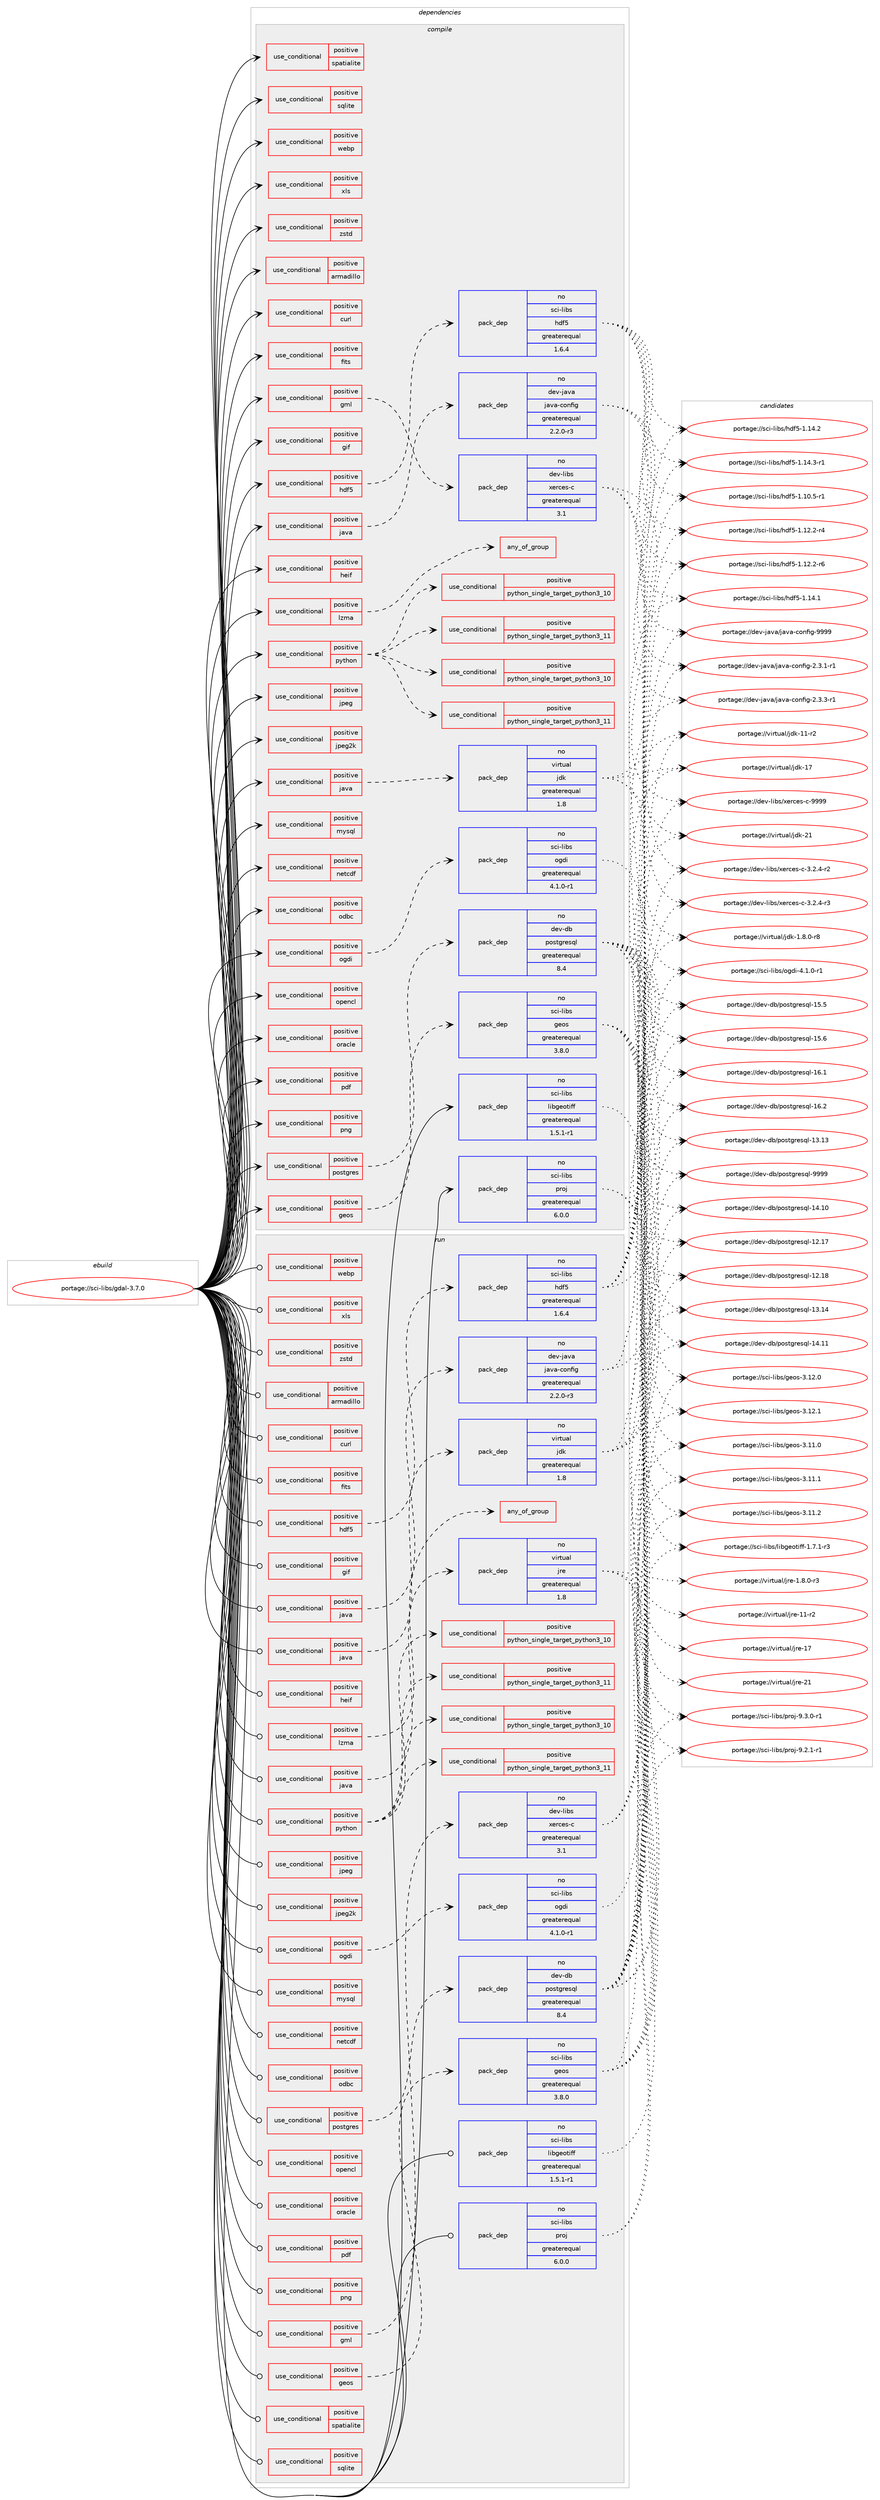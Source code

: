 digraph prolog {

# *************
# Graph options
# *************

newrank=true;
concentrate=true;
compound=true;
graph [rankdir=LR,fontname=Helvetica,fontsize=10,ranksep=1.5];#, ranksep=2.5, nodesep=0.2];
edge  [arrowhead=vee];
node  [fontname=Helvetica,fontsize=10];

# **********
# The ebuild
# **********

subgraph cluster_leftcol {
color=gray;
rank=same;
label=<<i>ebuild</i>>;
id [label="portage://sci-libs/gdal-3.7.0", color=red, width=4, href="../sci-libs/gdal-3.7.0.svg"];
}

# ****************
# The dependencies
# ****************

subgraph cluster_midcol {
color=gray;
label=<<i>dependencies</i>>;
subgraph cluster_compile {
fillcolor="#eeeeee";
style=filled;
label=<<i>compile</i>>;
subgraph cond7732 {
dependency10794 [label=<<TABLE BORDER="0" CELLBORDER="1" CELLSPACING="0" CELLPADDING="4"><TR><TD ROWSPAN="3" CELLPADDING="10">use_conditional</TD></TR><TR><TD>positive</TD></TR><TR><TD>armadillo</TD></TR></TABLE>>, shape=none, color=red];
# *** BEGIN UNKNOWN DEPENDENCY TYPE (TODO) ***
# dependency10794 -> package_dependency(portage://sci-libs/gdal-3.7.0,install,no,sci-libs,armadillo,none,[,,],any_same_slot,[use(enable(lapack),none)])
# *** END UNKNOWN DEPENDENCY TYPE (TODO) ***

}
id:e -> dependency10794:w [weight=20,style="solid",arrowhead="vee"];
subgraph cond7733 {
dependency10795 [label=<<TABLE BORDER="0" CELLBORDER="1" CELLSPACING="0" CELLPADDING="4"><TR><TD ROWSPAN="3" CELLPADDING="10">use_conditional</TD></TR><TR><TD>positive</TD></TR><TR><TD>curl</TD></TR></TABLE>>, shape=none, color=red];
# *** BEGIN UNKNOWN DEPENDENCY TYPE (TODO) ***
# dependency10795 -> package_dependency(portage://sci-libs/gdal-3.7.0,install,no,net-misc,curl,none,[,,],[],[])
# *** END UNKNOWN DEPENDENCY TYPE (TODO) ***

}
id:e -> dependency10795:w [weight=20,style="solid",arrowhead="vee"];
subgraph cond7734 {
dependency10796 [label=<<TABLE BORDER="0" CELLBORDER="1" CELLSPACING="0" CELLPADDING="4"><TR><TD ROWSPAN="3" CELLPADDING="10">use_conditional</TD></TR><TR><TD>positive</TD></TR><TR><TD>fits</TD></TR></TABLE>>, shape=none, color=red];
# *** BEGIN UNKNOWN DEPENDENCY TYPE (TODO) ***
# dependency10796 -> package_dependency(portage://sci-libs/gdal-3.7.0,install,no,sci-libs,cfitsio,none,[,,],any_same_slot,[])
# *** END UNKNOWN DEPENDENCY TYPE (TODO) ***

}
id:e -> dependency10796:w [weight=20,style="solid",arrowhead="vee"];
subgraph cond7735 {
dependency10797 [label=<<TABLE BORDER="0" CELLBORDER="1" CELLSPACING="0" CELLPADDING="4"><TR><TD ROWSPAN="3" CELLPADDING="10">use_conditional</TD></TR><TR><TD>positive</TD></TR><TR><TD>geos</TD></TR></TABLE>>, shape=none, color=red];
subgraph pack2967 {
dependency10798 [label=<<TABLE BORDER="0" CELLBORDER="1" CELLSPACING="0" CELLPADDING="4" WIDTH="220"><TR><TD ROWSPAN="6" CELLPADDING="30">pack_dep</TD></TR><TR><TD WIDTH="110">no</TD></TR><TR><TD>sci-libs</TD></TR><TR><TD>geos</TD></TR><TR><TD>greaterequal</TD></TR><TR><TD>3.8.0</TD></TR></TABLE>>, shape=none, color=blue];
}
dependency10797:e -> dependency10798:w [weight=20,style="dashed",arrowhead="vee"];
}
id:e -> dependency10797:w [weight=20,style="solid",arrowhead="vee"];
subgraph cond7736 {
dependency10799 [label=<<TABLE BORDER="0" CELLBORDER="1" CELLSPACING="0" CELLPADDING="4"><TR><TD ROWSPAN="3" CELLPADDING="10">use_conditional</TD></TR><TR><TD>positive</TD></TR><TR><TD>gif</TD></TR></TABLE>>, shape=none, color=red];
# *** BEGIN UNKNOWN DEPENDENCY TYPE (TODO) ***
# dependency10799 -> package_dependency(portage://sci-libs/gdal-3.7.0,install,no,media-libs,giflib,none,[,,],any_same_slot,[])
# *** END UNKNOWN DEPENDENCY TYPE (TODO) ***

}
id:e -> dependency10799:w [weight=20,style="solid",arrowhead="vee"];
subgraph cond7737 {
dependency10800 [label=<<TABLE BORDER="0" CELLBORDER="1" CELLSPACING="0" CELLPADDING="4"><TR><TD ROWSPAN="3" CELLPADDING="10">use_conditional</TD></TR><TR><TD>positive</TD></TR><TR><TD>gml</TD></TR></TABLE>>, shape=none, color=red];
subgraph pack2968 {
dependency10801 [label=<<TABLE BORDER="0" CELLBORDER="1" CELLSPACING="0" CELLPADDING="4" WIDTH="220"><TR><TD ROWSPAN="6" CELLPADDING="30">pack_dep</TD></TR><TR><TD WIDTH="110">no</TD></TR><TR><TD>dev-libs</TD></TR><TR><TD>xerces-c</TD></TR><TR><TD>greaterequal</TD></TR><TR><TD>3.1</TD></TR></TABLE>>, shape=none, color=blue];
}
dependency10800:e -> dependency10801:w [weight=20,style="dashed",arrowhead="vee"];
}
id:e -> dependency10800:w [weight=20,style="solid",arrowhead="vee"];
subgraph cond7738 {
dependency10802 [label=<<TABLE BORDER="0" CELLBORDER="1" CELLSPACING="0" CELLPADDING="4"><TR><TD ROWSPAN="3" CELLPADDING="10">use_conditional</TD></TR><TR><TD>positive</TD></TR><TR><TD>hdf5</TD></TR></TABLE>>, shape=none, color=red];
subgraph pack2969 {
dependency10803 [label=<<TABLE BORDER="0" CELLBORDER="1" CELLSPACING="0" CELLPADDING="4" WIDTH="220"><TR><TD ROWSPAN="6" CELLPADDING="30">pack_dep</TD></TR><TR><TD WIDTH="110">no</TD></TR><TR><TD>sci-libs</TD></TR><TR><TD>hdf5</TD></TR><TR><TD>greaterequal</TD></TR><TR><TD>1.6.4</TD></TR></TABLE>>, shape=none, color=blue];
}
dependency10802:e -> dependency10803:w [weight=20,style="dashed",arrowhead="vee"];
}
id:e -> dependency10802:w [weight=20,style="solid",arrowhead="vee"];
subgraph cond7739 {
dependency10804 [label=<<TABLE BORDER="0" CELLBORDER="1" CELLSPACING="0" CELLPADDING="4"><TR><TD ROWSPAN="3" CELLPADDING="10">use_conditional</TD></TR><TR><TD>positive</TD></TR><TR><TD>heif</TD></TR></TABLE>>, shape=none, color=red];
# *** BEGIN UNKNOWN DEPENDENCY TYPE (TODO) ***
# dependency10804 -> package_dependency(portage://sci-libs/gdal-3.7.0,install,no,media-libs,libheif,none,[,,],any_same_slot,[])
# *** END UNKNOWN DEPENDENCY TYPE (TODO) ***

}
id:e -> dependency10804:w [weight=20,style="solid",arrowhead="vee"];
subgraph cond7740 {
dependency10805 [label=<<TABLE BORDER="0" CELLBORDER="1" CELLSPACING="0" CELLPADDING="4"><TR><TD ROWSPAN="3" CELLPADDING="10">use_conditional</TD></TR><TR><TD>positive</TD></TR><TR><TD>java</TD></TR></TABLE>>, shape=none, color=red];
subgraph pack2970 {
dependency10806 [label=<<TABLE BORDER="0" CELLBORDER="1" CELLSPACING="0" CELLPADDING="4" WIDTH="220"><TR><TD ROWSPAN="6" CELLPADDING="30">pack_dep</TD></TR><TR><TD WIDTH="110">no</TD></TR><TR><TD>dev-java</TD></TR><TR><TD>java-config</TD></TR><TR><TD>greaterequal</TD></TR><TR><TD>2.2.0-r3</TD></TR></TABLE>>, shape=none, color=blue];
}
dependency10805:e -> dependency10806:w [weight=20,style="dashed",arrowhead="vee"];
}
id:e -> dependency10805:w [weight=20,style="solid",arrowhead="vee"];
subgraph cond7741 {
dependency10807 [label=<<TABLE BORDER="0" CELLBORDER="1" CELLSPACING="0" CELLPADDING="4"><TR><TD ROWSPAN="3" CELLPADDING="10">use_conditional</TD></TR><TR><TD>positive</TD></TR><TR><TD>java</TD></TR></TABLE>>, shape=none, color=red];
subgraph pack2971 {
dependency10808 [label=<<TABLE BORDER="0" CELLBORDER="1" CELLSPACING="0" CELLPADDING="4" WIDTH="220"><TR><TD ROWSPAN="6" CELLPADDING="30">pack_dep</TD></TR><TR><TD WIDTH="110">no</TD></TR><TR><TD>virtual</TD></TR><TR><TD>jdk</TD></TR><TR><TD>greaterequal</TD></TR><TR><TD>1.8</TD></TR></TABLE>>, shape=none, color=blue];
}
dependency10807:e -> dependency10808:w [weight=20,style="dashed",arrowhead="vee"];
}
id:e -> dependency10807:w [weight=20,style="solid",arrowhead="vee"];
subgraph cond7742 {
dependency10809 [label=<<TABLE BORDER="0" CELLBORDER="1" CELLSPACING="0" CELLPADDING="4"><TR><TD ROWSPAN="3" CELLPADDING="10">use_conditional</TD></TR><TR><TD>positive</TD></TR><TR><TD>jpeg</TD></TR></TABLE>>, shape=none, color=red];
# *** BEGIN UNKNOWN DEPENDENCY TYPE (TODO) ***
# dependency10809 -> package_dependency(portage://sci-libs/gdal-3.7.0,install,no,media-libs,libjpeg-turbo,none,[,,],any_same_slot,[])
# *** END UNKNOWN DEPENDENCY TYPE (TODO) ***

}
id:e -> dependency10809:w [weight=20,style="solid",arrowhead="vee"];
subgraph cond7743 {
dependency10810 [label=<<TABLE BORDER="0" CELLBORDER="1" CELLSPACING="0" CELLPADDING="4"><TR><TD ROWSPAN="3" CELLPADDING="10">use_conditional</TD></TR><TR><TD>positive</TD></TR><TR><TD>jpeg2k</TD></TR></TABLE>>, shape=none, color=red];
# *** BEGIN UNKNOWN DEPENDENCY TYPE (TODO) ***
# dependency10810 -> package_dependency(portage://sci-libs/gdal-3.7.0,install,no,media-libs,openjpeg,none,[,,],[slot(2),equal],[])
# *** END UNKNOWN DEPENDENCY TYPE (TODO) ***

}
id:e -> dependency10810:w [weight=20,style="solid",arrowhead="vee"];
subgraph cond7744 {
dependency10811 [label=<<TABLE BORDER="0" CELLBORDER="1" CELLSPACING="0" CELLPADDING="4"><TR><TD ROWSPAN="3" CELLPADDING="10">use_conditional</TD></TR><TR><TD>positive</TD></TR><TR><TD>lzma</TD></TR></TABLE>>, shape=none, color=red];
subgraph any96 {
dependency10812 [label=<<TABLE BORDER="0" CELLBORDER="1" CELLSPACING="0" CELLPADDING="4"><TR><TD CELLPADDING="10">any_of_group</TD></TR></TABLE>>, shape=none, color=red];# *** BEGIN UNKNOWN DEPENDENCY TYPE (TODO) ***
# dependency10812 -> package_dependency(portage://sci-libs/gdal-3.7.0,install,no,app-arch,xz-utils,none,[,,],[],[])
# *** END UNKNOWN DEPENDENCY TYPE (TODO) ***

# *** BEGIN UNKNOWN DEPENDENCY TYPE (TODO) ***
# dependency10812 -> package_dependency(portage://sci-libs/gdal-3.7.0,install,no,app-arch,lzma,none,[,,],[],[])
# *** END UNKNOWN DEPENDENCY TYPE (TODO) ***

}
dependency10811:e -> dependency10812:w [weight=20,style="dashed",arrowhead="vee"];
}
id:e -> dependency10811:w [weight=20,style="solid",arrowhead="vee"];
subgraph cond7745 {
dependency10813 [label=<<TABLE BORDER="0" CELLBORDER="1" CELLSPACING="0" CELLPADDING="4"><TR><TD ROWSPAN="3" CELLPADDING="10">use_conditional</TD></TR><TR><TD>positive</TD></TR><TR><TD>mysql</TD></TR></TABLE>>, shape=none, color=red];
# *** BEGIN UNKNOWN DEPENDENCY TYPE (TODO) ***
# dependency10813 -> package_dependency(portage://sci-libs/gdal-3.7.0,install,no,virtual,mysql,none,[,,],[],[])
# *** END UNKNOWN DEPENDENCY TYPE (TODO) ***

}
id:e -> dependency10813:w [weight=20,style="solid",arrowhead="vee"];
subgraph cond7746 {
dependency10814 [label=<<TABLE BORDER="0" CELLBORDER="1" CELLSPACING="0" CELLPADDING="4"><TR><TD ROWSPAN="3" CELLPADDING="10">use_conditional</TD></TR><TR><TD>positive</TD></TR><TR><TD>netcdf</TD></TR></TABLE>>, shape=none, color=red];
# *** BEGIN UNKNOWN DEPENDENCY TYPE (TODO) ***
# dependency10814 -> package_dependency(portage://sci-libs/gdal-3.7.0,install,no,sci-libs,netcdf,none,[,,],any_same_slot,[])
# *** END UNKNOWN DEPENDENCY TYPE (TODO) ***

}
id:e -> dependency10814:w [weight=20,style="solid",arrowhead="vee"];
subgraph cond7747 {
dependency10815 [label=<<TABLE BORDER="0" CELLBORDER="1" CELLSPACING="0" CELLPADDING="4"><TR><TD ROWSPAN="3" CELLPADDING="10">use_conditional</TD></TR><TR><TD>positive</TD></TR><TR><TD>odbc</TD></TR></TABLE>>, shape=none, color=red];
# *** BEGIN UNKNOWN DEPENDENCY TYPE (TODO) ***
# dependency10815 -> package_dependency(portage://sci-libs/gdal-3.7.0,install,no,dev-db,unixODBC,none,[,,],[],[])
# *** END UNKNOWN DEPENDENCY TYPE (TODO) ***

}
id:e -> dependency10815:w [weight=20,style="solid",arrowhead="vee"];
subgraph cond7748 {
dependency10816 [label=<<TABLE BORDER="0" CELLBORDER="1" CELLSPACING="0" CELLPADDING="4"><TR><TD ROWSPAN="3" CELLPADDING="10">use_conditional</TD></TR><TR><TD>positive</TD></TR><TR><TD>ogdi</TD></TR></TABLE>>, shape=none, color=red];
subgraph pack2972 {
dependency10817 [label=<<TABLE BORDER="0" CELLBORDER="1" CELLSPACING="0" CELLPADDING="4" WIDTH="220"><TR><TD ROWSPAN="6" CELLPADDING="30">pack_dep</TD></TR><TR><TD WIDTH="110">no</TD></TR><TR><TD>sci-libs</TD></TR><TR><TD>ogdi</TD></TR><TR><TD>greaterequal</TD></TR><TR><TD>4.1.0-r1</TD></TR></TABLE>>, shape=none, color=blue];
}
dependency10816:e -> dependency10817:w [weight=20,style="dashed",arrowhead="vee"];
}
id:e -> dependency10816:w [weight=20,style="solid",arrowhead="vee"];
subgraph cond7749 {
dependency10818 [label=<<TABLE BORDER="0" CELLBORDER="1" CELLSPACING="0" CELLPADDING="4"><TR><TD ROWSPAN="3" CELLPADDING="10">use_conditional</TD></TR><TR><TD>positive</TD></TR><TR><TD>opencl</TD></TR></TABLE>>, shape=none, color=red];
# *** BEGIN UNKNOWN DEPENDENCY TYPE (TODO) ***
# dependency10818 -> package_dependency(portage://sci-libs/gdal-3.7.0,install,no,virtual,opencl,none,[,,],[],[])
# *** END UNKNOWN DEPENDENCY TYPE (TODO) ***

}
id:e -> dependency10818:w [weight=20,style="solid",arrowhead="vee"];
subgraph cond7750 {
dependency10819 [label=<<TABLE BORDER="0" CELLBORDER="1" CELLSPACING="0" CELLPADDING="4"><TR><TD ROWSPAN="3" CELLPADDING="10">use_conditional</TD></TR><TR><TD>positive</TD></TR><TR><TD>oracle</TD></TR></TABLE>>, shape=none, color=red];
# *** BEGIN UNKNOWN DEPENDENCY TYPE (TODO) ***
# dependency10819 -> package_dependency(portage://sci-libs/gdal-3.7.0,install,no,dev-db,oracle-instantclient,none,[,,],any_same_slot,[])
# *** END UNKNOWN DEPENDENCY TYPE (TODO) ***

}
id:e -> dependency10819:w [weight=20,style="solid",arrowhead="vee"];
subgraph cond7751 {
dependency10820 [label=<<TABLE BORDER="0" CELLBORDER="1" CELLSPACING="0" CELLPADDING="4"><TR><TD ROWSPAN="3" CELLPADDING="10">use_conditional</TD></TR><TR><TD>positive</TD></TR><TR><TD>pdf</TD></TR></TABLE>>, shape=none, color=red];
# *** BEGIN UNKNOWN DEPENDENCY TYPE (TODO) ***
# dependency10820 -> package_dependency(portage://sci-libs/gdal-3.7.0,install,no,app-text,poppler,none,[,,],any_same_slot,[])
# *** END UNKNOWN DEPENDENCY TYPE (TODO) ***

}
id:e -> dependency10820:w [weight=20,style="solid",arrowhead="vee"];
subgraph cond7752 {
dependency10821 [label=<<TABLE BORDER="0" CELLBORDER="1" CELLSPACING="0" CELLPADDING="4"><TR><TD ROWSPAN="3" CELLPADDING="10">use_conditional</TD></TR><TR><TD>positive</TD></TR><TR><TD>png</TD></TR></TABLE>>, shape=none, color=red];
# *** BEGIN UNKNOWN DEPENDENCY TYPE (TODO) ***
# dependency10821 -> package_dependency(portage://sci-libs/gdal-3.7.0,install,no,media-libs,libpng,none,[,,],any_same_slot,[])
# *** END UNKNOWN DEPENDENCY TYPE (TODO) ***

}
id:e -> dependency10821:w [weight=20,style="solid",arrowhead="vee"];
subgraph cond7753 {
dependency10822 [label=<<TABLE BORDER="0" CELLBORDER="1" CELLSPACING="0" CELLPADDING="4"><TR><TD ROWSPAN="3" CELLPADDING="10">use_conditional</TD></TR><TR><TD>positive</TD></TR><TR><TD>postgres</TD></TR></TABLE>>, shape=none, color=red];
subgraph pack2973 {
dependency10823 [label=<<TABLE BORDER="0" CELLBORDER="1" CELLSPACING="0" CELLPADDING="4" WIDTH="220"><TR><TD ROWSPAN="6" CELLPADDING="30">pack_dep</TD></TR><TR><TD WIDTH="110">no</TD></TR><TR><TD>dev-db</TD></TR><TR><TD>postgresql</TD></TR><TR><TD>greaterequal</TD></TR><TR><TD>8.4</TD></TR></TABLE>>, shape=none, color=blue];
}
dependency10822:e -> dependency10823:w [weight=20,style="dashed",arrowhead="vee"];
}
id:e -> dependency10822:w [weight=20,style="solid",arrowhead="vee"];
subgraph cond7754 {
dependency10824 [label=<<TABLE BORDER="0" CELLBORDER="1" CELLSPACING="0" CELLPADDING="4"><TR><TD ROWSPAN="3" CELLPADDING="10">use_conditional</TD></TR><TR><TD>positive</TD></TR><TR><TD>python</TD></TR></TABLE>>, shape=none, color=red];
subgraph cond7755 {
dependency10825 [label=<<TABLE BORDER="0" CELLBORDER="1" CELLSPACING="0" CELLPADDING="4"><TR><TD ROWSPAN="3" CELLPADDING="10">use_conditional</TD></TR><TR><TD>positive</TD></TR><TR><TD>python_single_target_python3_10</TD></TR></TABLE>>, shape=none, color=red];
# *** BEGIN UNKNOWN DEPENDENCY TYPE (TODO) ***
# dependency10825 -> package_dependency(portage://sci-libs/gdal-3.7.0,install,no,dev-lang,python,none,[,,],[slot(3.10)],[])
# *** END UNKNOWN DEPENDENCY TYPE (TODO) ***

}
dependency10824:e -> dependency10825:w [weight=20,style="dashed",arrowhead="vee"];
subgraph cond7756 {
dependency10826 [label=<<TABLE BORDER="0" CELLBORDER="1" CELLSPACING="0" CELLPADDING="4"><TR><TD ROWSPAN="3" CELLPADDING="10">use_conditional</TD></TR><TR><TD>positive</TD></TR><TR><TD>python_single_target_python3_11</TD></TR></TABLE>>, shape=none, color=red];
# *** BEGIN UNKNOWN DEPENDENCY TYPE (TODO) ***
# dependency10826 -> package_dependency(portage://sci-libs/gdal-3.7.0,install,no,dev-lang,python,none,[,,],[slot(3.11)],[])
# *** END UNKNOWN DEPENDENCY TYPE (TODO) ***

}
dependency10824:e -> dependency10826:w [weight=20,style="dashed",arrowhead="vee"];
subgraph cond7757 {
dependency10827 [label=<<TABLE BORDER="0" CELLBORDER="1" CELLSPACING="0" CELLPADDING="4"><TR><TD ROWSPAN="3" CELLPADDING="10">use_conditional</TD></TR><TR><TD>positive</TD></TR><TR><TD>python_single_target_python3_10</TD></TR></TABLE>>, shape=none, color=red];
# *** BEGIN UNKNOWN DEPENDENCY TYPE (TODO) ***
# dependency10827 -> package_dependency(portage://sci-libs/gdal-3.7.0,install,no,dev-python,numpy,none,[,,],[],[use(enable(python_targets_python3_10),negative)])
# *** END UNKNOWN DEPENDENCY TYPE (TODO) ***

}
dependency10824:e -> dependency10827:w [weight=20,style="dashed",arrowhead="vee"];
subgraph cond7758 {
dependency10828 [label=<<TABLE BORDER="0" CELLBORDER="1" CELLSPACING="0" CELLPADDING="4"><TR><TD ROWSPAN="3" CELLPADDING="10">use_conditional</TD></TR><TR><TD>positive</TD></TR><TR><TD>python_single_target_python3_11</TD></TR></TABLE>>, shape=none, color=red];
# *** BEGIN UNKNOWN DEPENDENCY TYPE (TODO) ***
# dependency10828 -> package_dependency(portage://sci-libs/gdal-3.7.0,install,no,dev-python,numpy,none,[,,],[],[use(enable(python_targets_python3_11),negative)])
# *** END UNKNOWN DEPENDENCY TYPE (TODO) ***

}
dependency10824:e -> dependency10828:w [weight=20,style="dashed",arrowhead="vee"];
}
id:e -> dependency10824:w [weight=20,style="solid",arrowhead="vee"];
subgraph cond7759 {
dependency10829 [label=<<TABLE BORDER="0" CELLBORDER="1" CELLSPACING="0" CELLPADDING="4"><TR><TD ROWSPAN="3" CELLPADDING="10">use_conditional</TD></TR><TR><TD>positive</TD></TR><TR><TD>spatialite</TD></TR></TABLE>>, shape=none, color=red];
# *** BEGIN UNKNOWN DEPENDENCY TYPE (TODO) ***
# dependency10829 -> package_dependency(portage://sci-libs/gdal-3.7.0,install,no,dev-db,spatialite,none,[,,],[],[])
# *** END UNKNOWN DEPENDENCY TYPE (TODO) ***

}
id:e -> dependency10829:w [weight=20,style="solid",arrowhead="vee"];
subgraph cond7760 {
dependency10830 [label=<<TABLE BORDER="0" CELLBORDER="1" CELLSPACING="0" CELLPADDING="4"><TR><TD ROWSPAN="3" CELLPADDING="10">use_conditional</TD></TR><TR><TD>positive</TD></TR><TR><TD>sqlite</TD></TR></TABLE>>, shape=none, color=red];
# *** BEGIN UNKNOWN DEPENDENCY TYPE (TODO) ***
# dependency10830 -> package_dependency(portage://sci-libs/gdal-3.7.0,install,no,dev-db,sqlite,none,[,,],[slot(3)],[])
# *** END UNKNOWN DEPENDENCY TYPE (TODO) ***

}
id:e -> dependency10830:w [weight=20,style="solid",arrowhead="vee"];
subgraph cond7761 {
dependency10831 [label=<<TABLE BORDER="0" CELLBORDER="1" CELLSPACING="0" CELLPADDING="4"><TR><TD ROWSPAN="3" CELLPADDING="10">use_conditional</TD></TR><TR><TD>positive</TD></TR><TR><TD>webp</TD></TR></TABLE>>, shape=none, color=red];
# *** BEGIN UNKNOWN DEPENDENCY TYPE (TODO) ***
# dependency10831 -> package_dependency(portage://sci-libs/gdal-3.7.0,install,no,media-libs,libwebp,none,[,,],any_same_slot,[])
# *** END UNKNOWN DEPENDENCY TYPE (TODO) ***

}
id:e -> dependency10831:w [weight=20,style="solid",arrowhead="vee"];
subgraph cond7762 {
dependency10832 [label=<<TABLE BORDER="0" CELLBORDER="1" CELLSPACING="0" CELLPADDING="4"><TR><TD ROWSPAN="3" CELLPADDING="10">use_conditional</TD></TR><TR><TD>positive</TD></TR><TR><TD>xls</TD></TR></TABLE>>, shape=none, color=red];
# *** BEGIN UNKNOWN DEPENDENCY TYPE (TODO) ***
# dependency10832 -> package_dependency(portage://sci-libs/gdal-3.7.0,install,no,dev-libs,freexl,none,[,,],[],[])
# *** END UNKNOWN DEPENDENCY TYPE (TODO) ***

}
id:e -> dependency10832:w [weight=20,style="solid",arrowhead="vee"];
subgraph cond7763 {
dependency10833 [label=<<TABLE BORDER="0" CELLBORDER="1" CELLSPACING="0" CELLPADDING="4"><TR><TD ROWSPAN="3" CELLPADDING="10">use_conditional</TD></TR><TR><TD>positive</TD></TR><TR><TD>zstd</TD></TR></TABLE>>, shape=none, color=red];
# *** BEGIN UNKNOWN DEPENDENCY TYPE (TODO) ***
# dependency10833 -> package_dependency(portage://sci-libs/gdal-3.7.0,install,no,app-arch,zstd,none,[,,],any_same_slot,[])
# *** END UNKNOWN DEPENDENCY TYPE (TODO) ***

}
id:e -> dependency10833:w [weight=20,style="solid",arrowhead="vee"];
# *** BEGIN UNKNOWN DEPENDENCY TYPE (TODO) ***
# id -> package_dependency(portage://sci-libs/gdal-3.7.0,install,no,dev-libs,expat,none,[,,],[],[])
# *** END UNKNOWN DEPENDENCY TYPE (TODO) ***

# *** BEGIN UNKNOWN DEPENDENCY TYPE (TODO) ***
# id -> package_dependency(portage://sci-libs/gdal-3.7.0,install,no,dev-libs,json-c,none,[,,],any_same_slot,[])
# *** END UNKNOWN DEPENDENCY TYPE (TODO) ***

# *** BEGIN UNKNOWN DEPENDENCY TYPE (TODO) ***
# id -> package_dependency(portage://sci-libs/gdal-3.7.0,install,no,dev-libs,libpcre2,none,[,,],[],[])
# *** END UNKNOWN DEPENDENCY TYPE (TODO) ***

# *** BEGIN UNKNOWN DEPENDENCY TYPE (TODO) ***
# id -> package_dependency(portage://sci-libs/gdal-3.7.0,install,no,dev-libs,libxml2,none,[,,],[slot(2)],[])
# *** END UNKNOWN DEPENDENCY TYPE (TODO) ***

# *** BEGIN UNKNOWN DEPENDENCY TYPE (TODO) ***
# id -> package_dependency(portage://sci-libs/gdal-3.7.0,install,no,dev-libs,openssl,none,[,,],any_same_slot,[])
# *** END UNKNOWN DEPENDENCY TYPE (TODO) ***

# *** BEGIN UNKNOWN DEPENDENCY TYPE (TODO) ***
# id -> package_dependency(portage://sci-libs/gdal-3.7.0,install,no,media-libs,tiff,none,[,,],[],[])
# *** END UNKNOWN DEPENDENCY TYPE (TODO) ***

subgraph pack2974 {
dependency10834 [label=<<TABLE BORDER="0" CELLBORDER="1" CELLSPACING="0" CELLPADDING="4" WIDTH="220"><TR><TD ROWSPAN="6" CELLPADDING="30">pack_dep</TD></TR><TR><TD WIDTH="110">no</TD></TR><TR><TD>sci-libs</TD></TR><TR><TD>libgeotiff</TD></TR><TR><TD>greaterequal</TD></TR><TR><TD>1.5.1-r1</TD></TR></TABLE>>, shape=none, color=blue];
}
id:e -> dependency10834:w [weight=20,style="solid",arrowhead="vee"];
subgraph pack2975 {
dependency10835 [label=<<TABLE BORDER="0" CELLBORDER="1" CELLSPACING="0" CELLPADDING="4" WIDTH="220"><TR><TD ROWSPAN="6" CELLPADDING="30">pack_dep</TD></TR><TR><TD WIDTH="110">no</TD></TR><TR><TD>sci-libs</TD></TR><TR><TD>proj</TD></TR><TR><TD>greaterequal</TD></TR><TR><TD>6.0.0</TD></TR></TABLE>>, shape=none, color=blue];
}
id:e -> dependency10835:w [weight=20,style="solid",arrowhead="vee"];
# *** BEGIN UNKNOWN DEPENDENCY TYPE (TODO) ***
# id -> package_dependency(portage://sci-libs/gdal-3.7.0,install,no,sys-libs,zlib,none,[,,],[],[use(enable(minizip),positive)])
# *** END UNKNOWN DEPENDENCY TYPE (TODO) ***

}
subgraph cluster_compileandrun {
fillcolor="#eeeeee";
style=filled;
label=<<i>compile and run</i>>;
}
subgraph cluster_run {
fillcolor="#eeeeee";
style=filled;
label=<<i>run</i>>;
subgraph cond7764 {
dependency10836 [label=<<TABLE BORDER="0" CELLBORDER="1" CELLSPACING="0" CELLPADDING="4"><TR><TD ROWSPAN="3" CELLPADDING="10">use_conditional</TD></TR><TR><TD>positive</TD></TR><TR><TD>armadillo</TD></TR></TABLE>>, shape=none, color=red];
# *** BEGIN UNKNOWN DEPENDENCY TYPE (TODO) ***
# dependency10836 -> package_dependency(portage://sci-libs/gdal-3.7.0,run,no,sci-libs,armadillo,none,[,,],any_same_slot,[use(enable(lapack),none)])
# *** END UNKNOWN DEPENDENCY TYPE (TODO) ***

}
id:e -> dependency10836:w [weight=20,style="solid",arrowhead="odot"];
subgraph cond7765 {
dependency10837 [label=<<TABLE BORDER="0" CELLBORDER="1" CELLSPACING="0" CELLPADDING="4"><TR><TD ROWSPAN="3" CELLPADDING="10">use_conditional</TD></TR><TR><TD>positive</TD></TR><TR><TD>curl</TD></TR></TABLE>>, shape=none, color=red];
# *** BEGIN UNKNOWN DEPENDENCY TYPE (TODO) ***
# dependency10837 -> package_dependency(portage://sci-libs/gdal-3.7.0,run,no,net-misc,curl,none,[,,],[],[])
# *** END UNKNOWN DEPENDENCY TYPE (TODO) ***

}
id:e -> dependency10837:w [weight=20,style="solid",arrowhead="odot"];
subgraph cond7766 {
dependency10838 [label=<<TABLE BORDER="0" CELLBORDER="1" CELLSPACING="0" CELLPADDING="4"><TR><TD ROWSPAN="3" CELLPADDING="10">use_conditional</TD></TR><TR><TD>positive</TD></TR><TR><TD>fits</TD></TR></TABLE>>, shape=none, color=red];
# *** BEGIN UNKNOWN DEPENDENCY TYPE (TODO) ***
# dependency10838 -> package_dependency(portage://sci-libs/gdal-3.7.0,run,no,sci-libs,cfitsio,none,[,,],any_same_slot,[])
# *** END UNKNOWN DEPENDENCY TYPE (TODO) ***

}
id:e -> dependency10838:w [weight=20,style="solid",arrowhead="odot"];
subgraph cond7767 {
dependency10839 [label=<<TABLE BORDER="0" CELLBORDER="1" CELLSPACING="0" CELLPADDING="4"><TR><TD ROWSPAN="3" CELLPADDING="10">use_conditional</TD></TR><TR><TD>positive</TD></TR><TR><TD>geos</TD></TR></TABLE>>, shape=none, color=red];
subgraph pack2976 {
dependency10840 [label=<<TABLE BORDER="0" CELLBORDER="1" CELLSPACING="0" CELLPADDING="4" WIDTH="220"><TR><TD ROWSPAN="6" CELLPADDING="30">pack_dep</TD></TR><TR><TD WIDTH="110">no</TD></TR><TR><TD>sci-libs</TD></TR><TR><TD>geos</TD></TR><TR><TD>greaterequal</TD></TR><TR><TD>3.8.0</TD></TR></TABLE>>, shape=none, color=blue];
}
dependency10839:e -> dependency10840:w [weight=20,style="dashed",arrowhead="vee"];
}
id:e -> dependency10839:w [weight=20,style="solid",arrowhead="odot"];
subgraph cond7768 {
dependency10841 [label=<<TABLE BORDER="0" CELLBORDER="1" CELLSPACING="0" CELLPADDING="4"><TR><TD ROWSPAN="3" CELLPADDING="10">use_conditional</TD></TR><TR><TD>positive</TD></TR><TR><TD>gif</TD></TR></TABLE>>, shape=none, color=red];
# *** BEGIN UNKNOWN DEPENDENCY TYPE (TODO) ***
# dependency10841 -> package_dependency(portage://sci-libs/gdal-3.7.0,run,no,media-libs,giflib,none,[,,],any_same_slot,[])
# *** END UNKNOWN DEPENDENCY TYPE (TODO) ***

}
id:e -> dependency10841:w [weight=20,style="solid",arrowhead="odot"];
subgraph cond7769 {
dependency10842 [label=<<TABLE BORDER="0" CELLBORDER="1" CELLSPACING="0" CELLPADDING="4"><TR><TD ROWSPAN="3" CELLPADDING="10">use_conditional</TD></TR><TR><TD>positive</TD></TR><TR><TD>gml</TD></TR></TABLE>>, shape=none, color=red];
subgraph pack2977 {
dependency10843 [label=<<TABLE BORDER="0" CELLBORDER="1" CELLSPACING="0" CELLPADDING="4" WIDTH="220"><TR><TD ROWSPAN="6" CELLPADDING="30">pack_dep</TD></TR><TR><TD WIDTH="110">no</TD></TR><TR><TD>dev-libs</TD></TR><TR><TD>xerces-c</TD></TR><TR><TD>greaterequal</TD></TR><TR><TD>3.1</TD></TR></TABLE>>, shape=none, color=blue];
}
dependency10842:e -> dependency10843:w [weight=20,style="dashed",arrowhead="vee"];
}
id:e -> dependency10842:w [weight=20,style="solid",arrowhead="odot"];
subgraph cond7770 {
dependency10844 [label=<<TABLE BORDER="0" CELLBORDER="1" CELLSPACING="0" CELLPADDING="4"><TR><TD ROWSPAN="3" CELLPADDING="10">use_conditional</TD></TR><TR><TD>positive</TD></TR><TR><TD>hdf5</TD></TR></TABLE>>, shape=none, color=red];
subgraph pack2978 {
dependency10845 [label=<<TABLE BORDER="0" CELLBORDER="1" CELLSPACING="0" CELLPADDING="4" WIDTH="220"><TR><TD ROWSPAN="6" CELLPADDING="30">pack_dep</TD></TR><TR><TD WIDTH="110">no</TD></TR><TR><TD>sci-libs</TD></TR><TR><TD>hdf5</TD></TR><TR><TD>greaterequal</TD></TR><TR><TD>1.6.4</TD></TR></TABLE>>, shape=none, color=blue];
}
dependency10844:e -> dependency10845:w [weight=20,style="dashed",arrowhead="vee"];
}
id:e -> dependency10844:w [weight=20,style="solid",arrowhead="odot"];
subgraph cond7771 {
dependency10846 [label=<<TABLE BORDER="0" CELLBORDER="1" CELLSPACING="0" CELLPADDING="4"><TR><TD ROWSPAN="3" CELLPADDING="10">use_conditional</TD></TR><TR><TD>positive</TD></TR><TR><TD>heif</TD></TR></TABLE>>, shape=none, color=red];
# *** BEGIN UNKNOWN DEPENDENCY TYPE (TODO) ***
# dependency10846 -> package_dependency(portage://sci-libs/gdal-3.7.0,run,no,media-libs,libheif,none,[,,],any_same_slot,[])
# *** END UNKNOWN DEPENDENCY TYPE (TODO) ***

}
id:e -> dependency10846:w [weight=20,style="solid",arrowhead="odot"];
subgraph cond7772 {
dependency10847 [label=<<TABLE BORDER="0" CELLBORDER="1" CELLSPACING="0" CELLPADDING="4"><TR><TD ROWSPAN="3" CELLPADDING="10">use_conditional</TD></TR><TR><TD>positive</TD></TR><TR><TD>java</TD></TR></TABLE>>, shape=none, color=red];
subgraph pack2979 {
dependency10848 [label=<<TABLE BORDER="0" CELLBORDER="1" CELLSPACING="0" CELLPADDING="4" WIDTH="220"><TR><TD ROWSPAN="6" CELLPADDING="30">pack_dep</TD></TR><TR><TD WIDTH="110">no</TD></TR><TR><TD>dev-java</TD></TR><TR><TD>java-config</TD></TR><TR><TD>greaterequal</TD></TR><TR><TD>2.2.0-r3</TD></TR></TABLE>>, shape=none, color=blue];
}
dependency10847:e -> dependency10848:w [weight=20,style="dashed",arrowhead="vee"];
}
id:e -> dependency10847:w [weight=20,style="solid",arrowhead="odot"];
subgraph cond7773 {
dependency10849 [label=<<TABLE BORDER="0" CELLBORDER="1" CELLSPACING="0" CELLPADDING="4"><TR><TD ROWSPAN="3" CELLPADDING="10">use_conditional</TD></TR><TR><TD>positive</TD></TR><TR><TD>java</TD></TR></TABLE>>, shape=none, color=red];
subgraph pack2980 {
dependency10850 [label=<<TABLE BORDER="0" CELLBORDER="1" CELLSPACING="0" CELLPADDING="4" WIDTH="220"><TR><TD ROWSPAN="6" CELLPADDING="30">pack_dep</TD></TR><TR><TD WIDTH="110">no</TD></TR><TR><TD>virtual</TD></TR><TR><TD>jdk</TD></TR><TR><TD>greaterequal</TD></TR><TR><TD>1.8</TD></TR></TABLE>>, shape=none, color=blue];
}
dependency10849:e -> dependency10850:w [weight=20,style="dashed",arrowhead="vee"];
}
id:e -> dependency10849:w [weight=20,style="solid",arrowhead="odot"];
subgraph cond7774 {
dependency10851 [label=<<TABLE BORDER="0" CELLBORDER="1" CELLSPACING="0" CELLPADDING="4"><TR><TD ROWSPAN="3" CELLPADDING="10">use_conditional</TD></TR><TR><TD>positive</TD></TR><TR><TD>java</TD></TR></TABLE>>, shape=none, color=red];
subgraph pack2981 {
dependency10852 [label=<<TABLE BORDER="0" CELLBORDER="1" CELLSPACING="0" CELLPADDING="4" WIDTH="220"><TR><TD ROWSPAN="6" CELLPADDING="30">pack_dep</TD></TR><TR><TD WIDTH="110">no</TD></TR><TR><TD>virtual</TD></TR><TR><TD>jre</TD></TR><TR><TD>greaterequal</TD></TR><TR><TD>1.8</TD></TR></TABLE>>, shape=none, color=blue];
}
dependency10851:e -> dependency10852:w [weight=20,style="dashed",arrowhead="vee"];
}
id:e -> dependency10851:w [weight=20,style="solid",arrowhead="odot"];
subgraph cond7775 {
dependency10853 [label=<<TABLE BORDER="0" CELLBORDER="1" CELLSPACING="0" CELLPADDING="4"><TR><TD ROWSPAN="3" CELLPADDING="10">use_conditional</TD></TR><TR><TD>positive</TD></TR><TR><TD>jpeg</TD></TR></TABLE>>, shape=none, color=red];
# *** BEGIN UNKNOWN DEPENDENCY TYPE (TODO) ***
# dependency10853 -> package_dependency(portage://sci-libs/gdal-3.7.0,run,no,media-libs,libjpeg-turbo,none,[,,],any_same_slot,[])
# *** END UNKNOWN DEPENDENCY TYPE (TODO) ***

}
id:e -> dependency10853:w [weight=20,style="solid",arrowhead="odot"];
subgraph cond7776 {
dependency10854 [label=<<TABLE BORDER="0" CELLBORDER="1" CELLSPACING="0" CELLPADDING="4"><TR><TD ROWSPAN="3" CELLPADDING="10">use_conditional</TD></TR><TR><TD>positive</TD></TR><TR><TD>jpeg2k</TD></TR></TABLE>>, shape=none, color=red];
# *** BEGIN UNKNOWN DEPENDENCY TYPE (TODO) ***
# dependency10854 -> package_dependency(portage://sci-libs/gdal-3.7.0,run,no,media-libs,openjpeg,none,[,,],[slot(2),equal],[])
# *** END UNKNOWN DEPENDENCY TYPE (TODO) ***

}
id:e -> dependency10854:w [weight=20,style="solid",arrowhead="odot"];
subgraph cond7777 {
dependency10855 [label=<<TABLE BORDER="0" CELLBORDER="1" CELLSPACING="0" CELLPADDING="4"><TR><TD ROWSPAN="3" CELLPADDING="10">use_conditional</TD></TR><TR><TD>positive</TD></TR><TR><TD>lzma</TD></TR></TABLE>>, shape=none, color=red];
subgraph any97 {
dependency10856 [label=<<TABLE BORDER="0" CELLBORDER="1" CELLSPACING="0" CELLPADDING="4"><TR><TD CELLPADDING="10">any_of_group</TD></TR></TABLE>>, shape=none, color=red];# *** BEGIN UNKNOWN DEPENDENCY TYPE (TODO) ***
# dependency10856 -> package_dependency(portage://sci-libs/gdal-3.7.0,run,no,app-arch,xz-utils,none,[,,],[],[])
# *** END UNKNOWN DEPENDENCY TYPE (TODO) ***

# *** BEGIN UNKNOWN DEPENDENCY TYPE (TODO) ***
# dependency10856 -> package_dependency(portage://sci-libs/gdal-3.7.0,run,no,app-arch,lzma,none,[,,],[],[])
# *** END UNKNOWN DEPENDENCY TYPE (TODO) ***

}
dependency10855:e -> dependency10856:w [weight=20,style="dashed",arrowhead="vee"];
}
id:e -> dependency10855:w [weight=20,style="solid",arrowhead="odot"];
subgraph cond7778 {
dependency10857 [label=<<TABLE BORDER="0" CELLBORDER="1" CELLSPACING="0" CELLPADDING="4"><TR><TD ROWSPAN="3" CELLPADDING="10">use_conditional</TD></TR><TR><TD>positive</TD></TR><TR><TD>mysql</TD></TR></TABLE>>, shape=none, color=red];
# *** BEGIN UNKNOWN DEPENDENCY TYPE (TODO) ***
# dependency10857 -> package_dependency(portage://sci-libs/gdal-3.7.0,run,no,virtual,mysql,none,[,,],[],[])
# *** END UNKNOWN DEPENDENCY TYPE (TODO) ***

}
id:e -> dependency10857:w [weight=20,style="solid",arrowhead="odot"];
subgraph cond7779 {
dependency10858 [label=<<TABLE BORDER="0" CELLBORDER="1" CELLSPACING="0" CELLPADDING="4"><TR><TD ROWSPAN="3" CELLPADDING="10">use_conditional</TD></TR><TR><TD>positive</TD></TR><TR><TD>netcdf</TD></TR></TABLE>>, shape=none, color=red];
# *** BEGIN UNKNOWN DEPENDENCY TYPE (TODO) ***
# dependency10858 -> package_dependency(portage://sci-libs/gdal-3.7.0,run,no,sci-libs,netcdf,none,[,,],any_same_slot,[])
# *** END UNKNOWN DEPENDENCY TYPE (TODO) ***

}
id:e -> dependency10858:w [weight=20,style="solid",arrowhead="odot"];
subgraph cond7780 {
dependency10859 [label=<<TABLE BORDER="0" CELLBORDER="1" CELLSPACING="0" CELLPADDING="4"><TR><TD ROWSPAN="3" CELLPADDING="10">use_conditional</TD></TR><TR><TD>positive</TD></TR><TR><TD>odbc</TD></TR></TABLE>>, shape=none, color=red];
# *** BEGIN UNKNOWN DEPENDENCY TYPE (TODO) ***
# dependency10859 -> package_dependency(portage://sci-libs/gdal-3.7.0,run,no,dev-db,unixODBC,none,[,,],[],[])
# *** END UNKNOWN DEPENDENCY TYPE (TODO) ***

}
id:e -> dependency10859:w [weight=20,style="solid",arrowhead="odot"];
subgraph cond7781 {
dependency10860 [label=<<TABLE BORDER="0" CELLBORDER="1" CELLSPACING="0" CELLPADDING="4"><TR><TD ROWSPAN="3" CELLPADDING="10">use_conditional</TD></TR><TR><TD>positive</TD></TR><TR><TD>ogdi</TD></TR></TABLE>>, shape=none, color=red];
subgraph pack2982 {
dependency10861 [label=<<TABLE BORDER="0" CELLBORDER="1" CELLSPACING="0" CELLPADDING="4" WIDTH="220"><TR><TD ROWSPAN="6" CELLPADDING="30">pack_dep</TD></TR><TR><TD WIDTH="110">no</TD></TR><TR><TD>sci-libs</TD></TR><TR><TD>ogdi</TD></TR><TR><TD>greaterequal</TD></TR><TR><TD>4.1.0-r1</TD></TR></TABLE>>, shape=none, color=blue];
}
dependency10860:e -> dependency10861:w [weight=20,style="dashed",arrowhead="vee"];
}
id:e -> dependency10860:w [weight=20,style="solid",arrowhead="odot"];
subgraph cond7782 {
dependency10862 [label=<<TABLE BORDER="0" CELLBORDER="1" CELLSPACING="0" CELLPADDING="4"><TR><TD ROWSPAN="3" CELLPADDING="10">use_conditional</TD></TR><TR><TD>positive</TD></TR><TR><TD>opencl</TD></TR></TABLE>>, shape=none, color=red];
# *** BEGIN UNKNOWN DEPENDENCY TYPE (TODO) ***
# dependency10862 -> package_dependency(portage://sci-libs/gdal-3.7.0,run,no,virtual,opencl,none,[,,],[],[])
# *** END UNKNOWN DEPENDENCY TYPE (TODO) ***

}
id:e -> dependency10862:w [weight=20,style="solid",arrowhead="odot"];
subgraph cond7783 {
dependency10863 [label=<<TABLE BORDER="0" CELLBORDER="1" CELLSPACING="0" CELLPADDING="4"><TR><TD ROWSPAN="3" CELLPADDING="10">use_conditional</TD></TR><TR><TD>positive</TD></TR><TR><TD>oracle</TD></TR></TABLE>>, shape=none, color=red];
# *** BEGIN UNKNOWN DEPENDENCY TYPE (TODO) ***
# dependency10863 -> package_dependency(portage://sci-libs/gdal-3.7.0,run,no,dev-db,oracle-instantclient,none,[,,],any_same_slot,[])
# *** END UNKNOWN DEPENDENCY TYPE (TODO) ***

}
id:e -> dependency10863:w [weight=20,style="solid",arrowhead="odot"];
subgraph cond7784 {
dependency10864 [label=<<TABLE BORDER="0" CELLBORDER="1" CELLSPACING="0" CELLPADDING="4"><TR><TD ROWSPAN="3" CELLPADDING="10">use_conditional</TD></TR><TR><TD>positive</TD></TR><TR><TD>pdf</TD></TR></TABLE>>, shape=none, color=red];
# *** BEGIN UNKNOWN DEPENDENCY TYPE (TODO) ***
# dependency10864 -> package_dependency(portage://sci-libs/gdal-3.7.0,run,no,app-text,poppler,none,[,,],any_same_slot,[])
# *** END UNKNOWN DEPENDENCY TYPE (TODO) ***

}
id:e -> dependency10864:w [weight=20,style="solid",arrowhead="odot"];
subgraph cond7785 {
dependency10865 [label=<<TABLE BORDER="0" CELLBORDER="1" CELLSPACING="0" CELLPADDING="4"><TR><TD ROWSPAN="3" CELLPADDING="10">use_conditional</TD></TR><TR><TD>positive</TD></TR><TR><TD>png</TD></TR></TABLE>>, shape=none, color=red];
# *** BEGIN UNKNOWN DEPENDENCY TYPE (TODO) ***
# dependency10865 -> package_dependency(portage://sci-libs/gdal-3.7.0,run,no,media-libs,libpng,none,[,,],any_same_slot,[])
# *** END UNKNOWN DEPENDENCY TYPE (TODO) ***

}
id:e -> dependency10865:w [weight=20,style="solid",arrowhead="odot"];
subgraph cond7786 {
dependency10866 [label=<<TABLE BORDER="0" CELLBORDER="1" CELLSPACING="0" CELLPADDING="4"><TR><TD ROWSPAN="3" CELLPADDING="10">use_conditional</TD></TR><TR><TD>positive</TD></TR><TR><TD>postgres</TD></TR></TABLE>>, shape=none, color=red];
subgraph pack2983 {
dependency10867 [label=<<TABLE BORDER="0" CELLBORDER="1" CELLSPACING="0" CELLPADDING="4" WIDTH="220"><TR><TD ROWSPAN="6" CELLPADDING="30">pack_dep</TD></TR><TR><TD WIDTH="110">no</TD></TR><TR><TD>dev-db</TD></TR><TR><TD>postgresql</TD></TR><TR><TD>greaterequal</TD></TR><TR><TD>8.4</TD></TR></TABLE>>, shape=none, color=blue];
}
dependency10866:e -> dependency10867:w [weight=20,style="dashed",arrowhead="vee"];
}
id:e -> dependency10866:w [weight=20,style="solid",arrowhead="odot"];
subgraph cond7787 {
dependency10868 [label=<<TABLE BORDER="0" CELLBORDER="1" CELLSPACING="0" CELLPADDING="4"><TR><TD ROWSPAN="3" CELLPADDING="10">use_conditional</TD></TR><TR><TD>positive</TD></TR><TR><TD>python</TD></TR></TABLE>>, shape=none, color=red];
subgraph cond7788 {
dependency10869 [label=<<TABLE BORDER="0" CELLBORDER="1" CELLSPACING="0" CELLPADDING="4"><TR><TD ROWSPAN="3" CELLPADDING="10">use_conditional</TD></TR><TR><TD>positive</TD></TR><TR><TD>python_single_target_python3_10</TD></TR></TABLE>>, shape=none, color=red];
# *** BEGIN UNKNOWN DEPENDENCY TYPE (TODO) ***
# dependency10869 -> package_dependency(portage://sci-libs/gdal-3.7.0,run,no,dev-lang,python,none,[,,],[slot(3.10)],[])
# *** END UNKNOWN DEPENDENCY TYPE (TODO) ***

}
dependency10868:e -> dependency10869:w [weight=20,style="dashed",arrowhead="vee"];
subgraph cond7789 {
dependency10870 [label=<<TABLE BORDER="0" CELLBORDER="1" CELLSPACING="0" CELLPADDING="4"><TR><TD ROWSPAN="3" CELLPADDING="10">use_conditional</TD></TR><TR><TD>positive</TD></TR><TR><TD>python_single_target_python3_11</TD></TR></TABLE>>, shape=none, color=red];
# *** BEGIN UNKNOWN DEPENDENCY TYPE (TODO) ***
# dependency10870 -> package_dependency(portage://sci-libs/gdal-3.7.0,run,no,dev-lang,python,none,[,,],[slot(3.11)],[])
# *** END UNKNOWN DEPENDENCY TYPE (TODO) ***

}
dependency10868:e -> dependency10870:w [weight=20,style="dashed",arrowhead="vee"];
subgraph cond7790 {
dependency10871 [label=<<TABLE BORDER="0" CELLBORDER="1" CELLSPACING="0" CELLPADDING="4"><TR><TD ROWSPAN="3" CELLPADDING="10">use_conditional</TD></TR><TR><TD>positive</TD></TR><TR><TD>python_single_target_python3_10</TD></TR></TABLE>>, shape=none, color=red];
# *** BEGIN UNKNOWN DEPENDENCY TYPE (TODO) ***
# dependency10871 -> package_dependency(portage://sci-libs/gdal-3.7.0,run,no,dev-python,numpy,none,[,,],[],[use(enable(python_targets_python3_10),negative)])
# *** END UNKNOWN DEPENDENCY TYPE (TODO) ***

}
dependency10868:e -> dependency10871:w [weight=20,style="dashed",arrowhead="vee"];
subgraph cond7791 {
dependency10872 [label=<<TABLE BORDER="0" CELLBORDER="1" CELLSPACING="0" CELLPADDING="4"><TR><TD ROWSPAN="3" CELLPADDING="10">use_conditional</TD></TR><TR><TD>positive</TD></TR><TR><TD>python_single_target_python3_11</TD></TR></TABLE>>, shape=none, color=red];
# *** BEGIN UNKNOWN DEPENDENCY TYPE (TODO) ***
# dependency10872 -> package_dependency(portage://sci-libs/gdal-3.7.0,run,no,dev-python,numpy,none,[,,],[],[use(enable(python_targets_python3_11),negative)])
# *** END UNKNOWN DEPENDENCY TYPE (TODO) ***

}
dependency10868:e -> dependency10872:w [weight=20,style="dashed",arrowhead="vee"];
}
id:e -> dependency10868:w [weight=20,style="solid",arrowhead="odot"];
subgraph cond7792 {
dependency10873 [label=<<TABLE BORDER="0" CELLBORDER="1" CELLSPACING="0" CELLPADDING="4"><TR><TD ROWSPAN="3" CELLPADDING="10">use_conditional</TD></TR><TR><TD>positive</TD></TR><TR><TD>spatialite</TD></TR></TABLE>>, shape=none, color=red];
# *** BEGIN UNKNOWN DEPENDENCY TYPE (TODO) ***
# dependency10873 -> package_dependency(portage://sci-libs/gdal-3.7.0,run,no,dev-db,spatialite,none,[,,],[],[])
# *** END UNKNOWN DEPENDENCY TYPE (TODO) ***

}
id:e -> dependency10873:w [weight=20,style="solid",arrowhead="odot"];
subgraph cond7793 {
dependency10874 [label=<<TABLE BORDER="0" CELLBORDER="1" CELLSPACING="0" CELLPADDING="4"><TR><TD ROWSPAN="3" CELLPADDING="10">use_conditional</TD></TR><TR><TD>positive</TD></TR><TR><TD>sqlite</TD></TR></TABLE>>, shape=none, color=red];
# *** BEGIN UNKNOWN DEPENDENCY TYPE (TODO) ***
# dependency10874 -> package_dependency(portage://sci-libs/gdal-3.7.0,run,no,dev-db,sqlite,none,[,,],[slot(3)],[])
# *** END UNKNOWN DEPENDENCY TYPE (TODO) ***

}
id:e -> dependency10874:w [weight=20,style="solid",arrowhead="odot"];
subgraph cond7794 {
dependency10875 [label=<<TABLE BORDER="0" CELLBORDER="1" CELLSPACING="0" CELLPADDING="4"><TR><TD ROWSPAN="3" CELLPADDING="10">use_conditional</TD></TR><TR><TD>positive</TD></TR><TR><TD>webp</TD></TR></TABLE>>, shape=none, color=red];
# *** BEGIN UNKNOWN DEPENDENCY TYPE (TODO) ***
# dependency10875 -> package_dependency(portage://sci-libs/gdal-3.7.0,run,no,media-libs,libwebp,none,[,,],any_same_slot,[])
# *** END UNKNOWN DEPENDENCY TYPE (TODO) ***

}
id:e -> dependency10875:w [weight=20,style="solid",arrowhead="odot"];
subgraph cond7795 {
dependency10876 [label=<<TABLE BORDER="0" CELLBORDER="1" CELLSPACING="0" CELLPADDING="4"><TR><TD ROWSPAN="3" CELLPADDING="10">use_conditional</TD></TR><TR><TD>positive</TD></TR><TR><TD>xls</TD></TR></TABLE>>, shape=none, color=red];
# *** BEGIN UNKNOWN DEPENDENCY TYPE (TODO) ***
# dependency10876 -> package_dependency(portage://sci-libs/gdal-3.7.0,run,no,dev-libs,freexl,none,[,,],[],[])
# *** END UNKNOWN DEPENDENCY TYPE (TODO) ***

}
id:e -> dependency10876:w [weight=20,style="solid",arrowhead="odot"];
subgraph cond7796 {
dependency10877 [label=<<TABLE BORDER="0" CELLBORDER="1" CELLSPACING="0" CELLPADDING="4"><TR><TD ROWSPAN="3" CELLPADDING="10">use_conditional</TD></TR><TR><TD>positive</TD></TR><TR><TD>zstd</TD></TR></TABLE>>, shape=none, color=red];
# *** BEGIN UNKNOWN DEPENDENCY TYPE (TODO) ***
# dependency10877 -> package_dependency(portage://sci-libs/gdal-3.7.0,run,no,app-arch,zstd,none,[,,],any_same_slot,[])
# *** END UNKNOWN DEPENDENCY TYPE (TODO) ***

}
id:e -> dependency10877:w [weight=20,style="solid",arrowhead="odot"];
# *** BEGIN UNKNOWN DEPENDENCY TYPE (TODO) ***
# id -> package_dependency(portage://sci-libs/gdal-3.7.0,run,no,dev-libs,expat,none,[,,],[],[])
# *** END UNKNOWN DEPENDENCY TYPE (TODO) ***

# *** BEGIN UNKNOWN DEPENDENCY TYPE (TODO) ***
# id -> package_dependency(portage://sci-libs/gdal-3.7.0,run,no,dev-libs,json-c,none,[,,],any_same_slot,[])
# *** END UNKNOWN DEPENDENCY TYPE (TODO) ***

# *** BEGIN UNKNOWN DEPENDENCY TYPE (TODO) ***
# id -> package_dependency(portage://sci-libs/gdal-3.7.0,run,no,dev-libs,libpcre2,none,[,,],[],[])
# *** END UNKNOWN DEPENDENCY TYPE (TODO) ***

# *** BEGIN UNKNOWN DEPENDENCY TYPE (TODO) ***
# id -> package_dependency(portage://sci-libs/gdal-3.7.0,run,no,dev-libs,libxml2,none,[,,],[slot(2)],[])
# *** END UNKNOWN DEPENDENCY TYPE (TODO) ***

# *** BEGIN UNKNOWN DEPENDENCY TYPE (TODO) ***
# id -> package_dependency(portage://sci-libs/gdal-3.7.0,run,no,dev-libs,openssl,none,[,,],any_same_slot,[])
# *** END UNKNOWN DEPENDENCY TYPE (TODO) ***

# *** BEGIN UNKNOWN DEPENDENCY TYPE (TODO) ***
# id -> package_dependency(portage://sci-libs/gdal-3.7.0,run,no,media-libs,tiff,none,[,,],[],[])
# *** END UNKNOWN DEPENDENCY TYPE (TODO) ***

subgraph pack2984 {
dependency10878 [label=<<TABLE BORDER="0" CELLBORDER="1" CELLSPACING="0" CELLPADDING="4" WIDTH="220"><TR><TD ROWSPAN="6" CELLPADDING="30">pack_dep</TD></TR><TR><TD WIDTH="110">no</TD></TR><TR><TD>sci-libs</TD></TR><TR><TD>libgeotiff</TD></TR><TR><TD>greaterequal</TD></TR><TR><TD>1.5.1-r1</TD></TR></TABLE>>, shape=none, color=blue];
}
id:e -> dependency10878:w [weight=20,style="solid",arrowhead="odot"];
subgraph pack2985 {
dependency10879 [label=<<TABLE BORDER="0" CELLBORDER="1" CELLSPACING="0" CELLPADDING="4" WIDTH="220"><TR><TD ROWSPAN="6" CELLPADDING="30">pack_dep</TD></TR><TR><TD WIDTH="110">no</TD></TR><TR><TD>sci-libs</TD></TR><TR><TD>proj</TD></TR><TR><TD>greaterequal</TD></TR><TR><TD>6.0.0</TD></TR></TABLE>>, shape=none, color=blue];
}
id:e -> dependency10879:w [weight=20,style="solid",arrowhead="odot"];
# *** BEGIN UNKNOWN DEPENDENCY TYPE (TODO) ***
# id -> package_dependency(portage://sci-libs/gdal-3.7.0,run,no,sys-libs,zlib,none,[,,],[],[use(enable(minizip),positive)])
# *** END UNKNOWN DEPENDENCY TYPE (TODO) ***

}
}

# **************
# The candidates
# **************

subgraph cluster_choices {
rank=same;
color=gray;
label=<<i>candidates</i>>;

subgraph choice2967 {
color=black;
nodesep=1;
choice1159910545108105981154710310111111545514649494648 [label="portage://sci-libs/geos-3.11.0", color=red, width=4,href="../sci-libs/geos-3.11.0.svg"];
choice1159910545108105981154710310111111545514649494649 [label="portage://sci-libs/geos-3.11.1", color=red, width=4,href="../sci-libs/geos-3.11.1.svg"];
choice1159910545108105981154710310111111545514649494650 [label="portage://sci-libs/geos-3.11.2", color=red, width=4,href="../sci-libs/geos-3.11.2.svg"];
choice1159910545108105981154710310111111545514649504648 [label="portage://sci-libs/geos-3.12.0", color=red, width=4,href="../sci-libs/geos-3.12.0.svg"];
choice1159910545108105981154710310111111545514649504649 [label="portage://sci-libs/geos-3.12.1", color=red, width=4,href="../sci-libs/geos-3.12.1.svg"];
dependency10798:e -> choice1159910545108105981154710310111111545514649494648:w [style=dotted,weight="100"];
dependency10798:e -> choice1159910545108105981154710310111111545514649494649:w [style=dotted,weight="100"];
dependency10798:e -> choice1159910545108105981154710310111111545514649494650:w [style=dotted,weight="100"];
dependency10798:e -> choice1159910545108105981154710310111111545514649504648:w [style=dotted,weight="100"];
dependency10798:e -> choice1159910545108105981154710310111111545514649504649:w [style=dotted,weight="100"];
}
subgraph choice2968 {
color=black;
nodesep=1;
choice1001011184510810598115471201011149910111545994551465046524511450 [label="portage://dev-libs/xerces-c-3.2.4-r2", color=red, width=4,href="../dev-libs/xerces-c-3.2.4-r2.svg"];
choice1001011184510810598115471201011149910111545994551465046524511451 [label="portage://dev-libs/xerces-c-3.2.4-r3", color=red, width=4,href="../dev-libs/xerces-c-3.2.4-r3.svg"];
choice1001011184510810598115471201011149910111545994557575757 [label="portage://dev-libs/xerces-c-9999", color=red, width=4,href="../dev-libs/xerces-c-9999.svg"];
dependency10801:e -> choice1001011184510810598115471201011149910111545994551465046524511450:w [style=dotted,weight="100"];
dependency10801:e -> choice1001011184510810598115471201011149910111545994551465046524511451:w [style=dotted,weight="100"];
dependency10801:e -> choice1001011184510810598115471201011149910111545994557575757:w [style=dotted,weight="100"];
}
subgraph choice2969 {
color=black;
nodesep=1;
choice1159910545108105981154710410010253454946494846534511449 [label="portage://sci-libs/hdf5-1.10.5-r1", color=red, width=4,href="../sci-libs/hdf5-1.10.5-r1.svg"];
choice1159910545108105981154710410010253454946495046504511452 [label="portage://sci-libs/hdf5-1.12.2-r4", color=red, width=4,href="../sci-libs/hdf5-1.12.2-r4.svg"];
choice1159910545108105981154710410010253454946495046504511454 [label="portage://sci-libs/hdf5-1.12.2-r6", color=red, width=4,href="../sci-libs/hdf5-1.12.2-r6.svg"];
choice115991054510810598115471041001025345494649524649 [label="portage://sci-libs/hdf5-1.14.1", color=red, width=4,href="../sci-libs/hdf5-1.14.1.svg"];
choice115991054510810598115471041001025345494649524650 [label="portage://sci-libs/hdf5-1.14.2", color=red, width=4,href="../sci-libs/hdf5-1.14.2.svg"];
choice1159910545108105981154710410010253454946495246514511449 [label="portage://sci-libs/hdf5-1.14.3-r1", color=red, width=4,href="../sci-libs/hdf5-1.14.3-r1.svg"];
dependency10803:e -> choice1159910545108105981154710410010253454946494846534511449:w [style=dotted,weight="100"];
dependency10803:e -> choice1159910545108105981154710410010253454946495046504511452:w [style=dotted,weight="100"];
dependency10803:e -> choice1159910545108105981154710410010253454946495046504511454:w [style=dotted,weight="100"];
dependency10803:e -> choice115991054510810598115471041001025345494649524649:w [style=dotted,weight="100"];
dependency10803:e -> choice115991054510810598115471041001025345494649524650:w [style=dotted,weight="100"];
dependency10803:e -> choice1159910545108105981154710410010253454946495246514511449:w [style=dotted,weight="100"];
}
subgraph choice2970 {
color=black;
nodesep=1;
choice10010111845106971189747106971189745991111101021051034550465146494511449 [label="portage://dev-java/java-config-2.3.1-r1", color=red, width=4,href="../dev-java/java-config-2.3.1-r1.svg"];
choice10010111845106971189747106971189745991111101021051034550465146514511449 [label="portage://dev-java/java-config-2.3.3-r1", color=red, width=4,href="../dev-java/java-config-2.3.3-r1.svg"];
choice10010111845106971189747106971189745991111101021051034557575757 [label="portage://dev-java/java-config-9999", color=red, width=4,href="../dev-java/java-config-9999.svg"];
dependency10806:e -> choice10010111845106971189747106971189745991111101021051034550465146494511449:w [style=dotted,weight="100"];
dependency10806:e -> choice10010111845106971189747106971189745991111101021051034550465146514511449:w [style=dotted,weight="100"];
dependency10806:e -> choice10010111845106971189747106971189745991111101021051034557575757:w [style=dotted,weight="100"];
}
subgraph choice2971 {
color=black;
nodesep=1;
choice11810511411611797108471061001074549465646484511456 [label="portage://virtual/jdk-1.8.0-r8", color=red, width=4,href="../virtual/jdk-1.8.0-r8.svg"];
choice11810511411611797108471061001074549494511450 [label="portage://virtual/jdk-11-r2", color=red, width=4,href="../virtual/jdk-11-r2.svg"];
choice1181051141161179710847106100107454955 [label="portage://virtual/jdk-17", color=red, width=4,href="../virtual/jdk-17.svg"];
choice1181051141161179710847106100107455049 [label="portage://virtual/jdk-21", color=red, width=4,href="../virtual/jdk-21.svg"];
dependency10808:e -> choice11810511411611797108471061001074549465646484511456:w [style=dotted,weight="100"];
dependency10808:e -> choice11810511411611797108471061001074549494511450:w [style=dotted,weight="100"];
dependency10808:e -> choice1181051141161179710847106100107454955:w [style=dotted,weight="100"];
dependency10808:e -> choice1181051141161179710847106100107455049:w [style=dotted,weight="100"];
}
subgraph choice2972 {
color=black;
nodesep=1;
choice115991054510810598115471111031001054552464946484511449 [label="portage://sci-libs/ogdi-4.1.0-r1", color=red, width=4,href="../sci-libs/ogdi-4.1.0-r1.svg"];
dependency10817:e -> choice115991054510810598115471111031001054552464946484511449:w [style=dotted,weight="100"];
}
subgraph choice2973 {
color=black;
nodesep=1;
choice100101118451009847112111115116103114101115113108454950464955 [label="portage://dev-db/postgresql-12.17", color=red, width=4,href="../dev-db/postgresql-12.17.svg"];
choice100101118451009847112111115116103114101115113108454950464956 [label="portage://dev-db/postgresql-12.18", color=red, width=4,href="../dev-db/postgresql-12.18.svg"];
choice100101118451009847112111115116103114101115113108454951464951 [label="portage://dev-db/postgresql-13.13", color=red, width=4,href="../dev-db/postgresql-13.13.svg"];
choice100101118451009847112111115116103114101115113108454951464952 [label="portage://dev-db/postgresql-13.14", color=red, width=4,href="../dev-db/postgresql-13.14.svg"];
choice100101118451009847112111115116103114101115113108454952464948 [label="portage://dev-db/postgresql-14.10", color=red, width=4,href="../dev-db/postgresql-14.10.svg"];
choice100101118451009847112111115116103114101115113108454952464949 [label="portage://dev-db/postgresql-14.11", color=red, width=4,href="../dev-db/postgresql-14.11.svg"];
choice1001011184510098471121111151161031141011151131084549534653 [label="portage://dev-db/postgresql-15.5", color=red, width=4,href="../dev-db/postgresql-15.5.svg"];
choice1001011184510098471121111151161031141011151131084549534654 [label="portage://dev-db/postgresql-15.6", color=red, width=4,href="../dev-db/postgresql-15.6.svg"];
choice1001011184510098471121111151161031141011151131084549544649 [label="portage://dev-db/postgresql-16.1", color=red, width=4,href="../dev-db/postgresql-16.1.svg"];
choice1001011184510098471121111151161031141011151131084549544650 [label="portage://dev-db/postgresql-16.2", color=red, width=4,href="../dev-db/postgresql-16.2.svg"];
choice1001011184510098471121111151161031141011151131084557575757 [label="portage://dev-db/postgresql-9999", color=red, width=4,href="../dev-db/postgresql-9999.svg"];
dependency10823:e -> choice100101118451009847112111115116103114101115113108454950464955:w [style=dotted,weight="100"];
dependency10823:e -> choice100101118451009847112111115116103114101115113108454950464956:w [style=dotted,weight="100"];
dependency10823:e -> choice100101118451009847112111115116103114101115113108454951464951:w [style=dotted,weight="100"];
dependency10823:e -> choice100101118451009847112111115116103114101115113108454951464952:w [style=dotted,weight="100"];
dependency10823:e -> choice100101118451009847112111115116103114101115113108454952464948:w [style=dotted,weight="100"];
dependency10823:e -> choice100101118451009847112111115116103114101115113108454952464949:w [style=dotted,weight="100"];
dependency10823:e -> choice1001011184510098471121111151161031141011151131084549534653:w [style=dotted,weight="100"];
dependency10823:e -> choice1001011184510098471121111151161031141011151131084549534654:w [style=dotted,weight="100"];
dependency10823:e -> choice1001011184510098471121111151161031141011151131084549544649:w [style=dotted,weight="100"];
dependency10823:e -> choice1001011184510098471121111151161031141011151131084549544650:w [style=dotted,weight="100"];
dependency10823:e -> choice1001011184510098471121111151161031141011151131084557575757:w [style=dotted,weight="100"];
}
subgraph choice2974 {
color=black;
nodesep=1;
choice11599105451081059811547108105981031011111161051021024549465546494511451 [label="portage://sci-libs/libgeotiff-1.7.1-r3", color=red, width=4,href="../sci-libs/libgeotiff-1.7.1-r3.svg"];
dependency10834:e -> choice11599105451081059811547108105981031011111161051021024549465546494511451:w [style=dotted,weight="100"];
}
subgraph choice2975 {
color=black;
nodesep=1;
choice115991054510810598115471121141111064557465046494511449 [label="portage://sci-libs/proj-9.2.1-r1", color=red, width=4,href="../sci-libs/proj-9.2.1-r1.svg"];
choice115991054510810598115471121141111064557465146484511449 [label="portage://sci-libs/proj-9.3.0-r1", color=red, width=4,href="../sci-libs/proj-9.3.0-r1.svg"];
dependency10835:e -> choice115991054510810598115471121141111064557465046494511449:w [style=dotted,weight="100"];
dependency10835:e -> choice115991054510810598115471121141111064557465146484511449:w [style=dotted,weight="100"];
}
subgraph choice2976 {
color=black;
nodesep=1;
choice1159910545108105981154710310111111545514649494648 [label="portage://sci-libs/geos-3.11.0", color=red, width=4,href="../sci-libs/geos-3.11.0.svg"];
choice1159910545108105981154710310111111545514649494649 [label="portage://sci-libs/geos-3.11.1", color=red, width=4,href="../sci-libs/geos-3.11.1.svg"];
choice1159910545108105981154710310111111545514649494650 [label="portage://sci-libs/geos-3.11.2", color=red, width=4,href="../sci-libs/geos-3.11.2.svg"];
choice1159910545108105981154710310111111545514649504648 [label="portage://sci-libs/geos-3.12.0", color=red, width=4,href="../sci-libs/geos-3.12.0.svg"];
choice1159910545108105981154710310111111545514649504649 [label="portage://sci-libs/geos-3.12.1", color=red, width=4,href="../sci-libs/geos-3.12.1.svg"];
dependency10840:e -> choice1159910545108105981154710310111111545514649494648:w [style=dotted,weight="100"];
dependency10840:e -> choice1159910545108105981154710310111111545514649494649:w [style=dotted,weight="100"];
dependency10840:e -> choice1159910545108105981154710310111111545514649494650:w [style=dotted,weight="100"];
dependency10840:e -> choice1159910545108105981154710310111111545514649504648:w [style=dotted,weight="100"];
dependency10840:e -> choice1159910545108105981154710310111111545514649504649:w [style=dotted,weight="100"];
}
subgraph choice2977 {
color=black;
nodesep=1;
choice1001011184510810598115471201011149910111545994551465046524511450 [label="portage://dev-libs/xerces-c-3.2.4-r2", color=red, width=4,href="../dev-libs/xerces-c-3.2.4-r2.svg"];
choice1001011184510810598115471201011149910111545994551465046524511451 [label="portage://dev-libs/xerces-c-3.2.4-r3", color=red, width=4,href="../dev-libs/xerces-c-3.2.4-r3.svg"];
choice1001011184510810598115471201011149910111545994557575757 [label="portage://dev-libs/xerces-c-9999", color=red, width=4,href="../dev-libs/xerces-c-9999.svg"];
dependency10843:e -> choice1001011184510810598115471201011149910111545994551465046524511450:w [style=dotted,weight="100"];
dependency10843:e -> choice1001011184510810598115471201011149910111545994551465046524511451:w [style=dotted,weight="100"];
dependency10843:e -> choice1001011184510810598115471201011149910111545994557575757:w [style=dotted,weight="100"];
}
subgraph choice2978 {
color=black;
nodesep=1;
choice1159910545108105981154710410010253454946494846534511449 [label="portage://sci-libs/hdf5-1.10.5-r1", color=red, width=4,href="../sci-libs/hdf5-1.10.5-r1.svg"];
choice1159910545108105981154710410010253454946495046504511452 [label="portage://sci-libs/hdf5-1.12.2-r4", color=red, width=4,href="../sci-libs/hdf5-1.12.2-r4.svg"];
choice1159910545108105981154710410010253454946495046504511454 [label="portage://sci-libs/hdf5-1.12.2-r6", color=red, width=4,href="../sci-libs/hdf5-1.12.2-r6.svg"];
choice115991054510810598115471041001025345494649524649 [label="portage://sci-libs/hdf5-1.14.1", color=red, width=4,href="../sci-libs/hdf5-1.14.1.svg"];
choice115991054510810598115471041001025345494649524650 [label="portage://sci-libs/hdf5-1.14.2", color=red, width=4,href="../sci-libs/hdf5-1.14.2.svg"];
choice1159910545108105981154710410010253454946495246514511449 [label="portage://sci-libs/hdf5-1.14.3-r1", color=red, width=4,href="../sci-libs/hdf5-1.14.3-r1.svg"];
dependency10845:e -> choice1159910545108105981154710410010253454946494846534511449:w [style=dotted,weight="100"];
dependency10845:e -> choice1159910545108105981154710410010253454946495046504511452:w [style=dotted,weight="100"];
dependency10845:e -> choice1159910545108105981154710410010253454946495046504511454:w [style=dotted,weight="100"];
dependency10845:e -> choice115991054510810598115471041001025345494649524649:w [style=dotted,weight="100"];
dependency10845:e -> choice115991054510810598115471041001025345494649524650:w [style=dotted,weight="100"];
dependency10845:e -> choice1159910545108105981154710410010253454946495246514511449:w [style=dotted,weight="100"];
}
subgraph choice2979 {
color=black;
nodesep=1;
choice10010111845106971189747106971189745991111101021051034550465146494511449 [label="portage://dev-java/java-config-2.3.1-r1", color=red, width=4,href="../dev-java/java-config-2.3.1-r1.svg"];
choice10010111845106971189747106971189745991111101021051034550465146514511449 [label="portage://dev-java/java-config-2.3.3-r1", color=red, width=4,href="../dev-java/java-config-2.3.3-r1.svg"];
choice10010111845106971189747106971189745991111101021051034557575757 [label="portage://dev-java/java-config-9999", color=red, width=4,href="../dev-java/java-config-9999.svg"];
dependency10848:e -> choice10010111845106971189747106971189745991111101021051034550465146494511449:w [style=dotted,weight="100"];
dependency10848:e -> choice10010111845106971189747106971189745991111101021051034550465146514511449:w [style=dotted,weight="100"];
dependency10848:e -> choice10010111845106971189747106971189745991111101021051034557575757:w [style=dotted,weight="100"];
}
subgraph choice2980 {
color=black;
nodesep=1;
choice11810511411611797108471061001074549465646484511456 [label="portage://virtual/jdk-1.8.0-r8", color=red, width=4,href="../virtual/jdk-1.8.0-r8.svg"];
choice11810511411611797108471061001074549494511450 [label="portage://virtual/jdk-11-r2", color=red, width=4,href="../virtual/jdk-11-r2.svg"];
choice1181051141161179710847106100107454955 [label="portage://virtual/jdk-17", color=red, width=4,href="../virtual/jdk-17.svg"];
choice1181051141161179710847106100107455049 [label="portage://virtual/jdk-21", color=red, width=4,href="../virtual/jdk-21.svg"];
dependency10850:e -> choice11810511411611797108471061001074549465646484511456:w [style=dotted,weight="100"];
dependency10850:e -> choice11810511411611797108471061001074549494511450:w [style=dotted,weight="100"];
dependency10850:e -> choice1181051141161179710847106100107454955:w [style=dotted,weight="100"];
dependency10850:e -> choice1181051141161179710847106100107455049:w [style=dotted,weight="100"];
}
subgraph choice2981 {
color=black;
nodesep=1;
choice11810511411611797108471061141014549465646484511451 [label="portage://virtual/jre-1.8.0-r3", color=red, width=4,href="../virtual/jre-1.8.0-r3.svg"];
choice11810511411611797108471061141014549494511450 [label="portage://virtual/jre-11-r2", color=red, width=4,href="../virtual/jre-11-r2.svg"];
choice1181051141161179710847106114101454955 [label="portage://virtual/jre-17", color=red, width=4,href="../virtual/jre-17.svg"];
choice1181051141161179710847106114101455049 [label="portage://virtual/jre-21", color=red, width=4,href="../virtual/jre-21.svg"];
dependency10852:e -> choice11810511411611797108471061141014549465646484511451:w [style=dotted,weight="100"];
dependency10852:e -> choice11810511411611797108471061141014549494511450:w [style=dotted,weight="100"];
dependency10852:e -> choice1181051141161179710847106114101454955:w [style=dotted,weight="100"];
dependency10852:e -> choice1181051141161179710847106114101455049:w [style=dotted,weight="100"];
}
subgraph choice2982 {
color=black;
nodesep=1;
choice115991054510810598115471111031001054552464946484511449 [label="portage://sci-libs/ogdi-4.1.0-r1", color=red, width=4,href="../sci-libs/ogdi-4.1.0-r1.svg"];
dependency10861:e -> choice115991054510810598115471111031001054552464946484511449:w [style=dotted,weight="100"];
}
subgraph choice2983 {
color=black;
nodesep=1;
choice100101118451009847112111115116103114101115113108454950464955 [label="portage://dev-db/postgresql-12.17", color=red, width=4,href="../dev-db/postgresql-12.17.svg"];
choice100101118451009847112111115116103114101115113108454950464956 [label="portage://dev-db/postgresql-12.18", color=red, width=4,href="../dev-db/postgresql-12.18.svg"];
choice100101118451009847112111115116103114101115113108454951464951 [label="portage://dev-db/postgresql-13.13", color=red, width=4,href="../dev-db/postgresql-13.13.svg"];
choice100101118451009847112111115116103114101115113108454951464952 [label="portage://dev-db/postgresql-13.14", color=red, width=4,href="../dev-db/postgresql-13.14.svg"];
choice100101118451009847112111115116103114101115113108454952464948 [label="portage://dev-db/postgresql-14.10", color=red, width=4,href="../dev-db/postgresql-14.10.svg"];
choice100101118451009847112111115116103114101115113108454952464949 [label="portage://dev-db/postgresql-14.11", color=red, width=4,href="../dev-db/postgresql-14.11.svg"];
choice1001011184510098471121111151161031141011151131084549534653 [label="portage://dev-db/postgresql-15.5", color=red, width=4,href="../dev-db/postgresql-15.5.svg"];
choice1001011184510098471121111151161031141011151131084549534654 [label="portage://dev-db/postgresql-15.6", color=red, width=4,href="../dev-db/postgresql-15.6.svg"];
choice1001011184510098471121111151161031141011151131084549544649 [label="portage://dev-db/postgresql-16.1", color=red, width=4,href="../dev-db/postgresql-16.1.svg"];
choice1001011184510098471121111151161031141011151131084549544650 [label="portage://dev-db/postgresql-16.2", color=red, width=4,href="../dev-db/postgresql-16.2.svg"];
choice1001011184510098471121111151161031141011151131084557575757 [label="portage://dev-db/postgresql-9999", color=red, width=4,href="../dev-db/postgresql-9999.svg"];
dependency10867:e -> choice100101118451009847112111115116103114101115113108454950464955:w [style=dotted,weight="100"];
dependency10867:e -> choice100101118451009847112111115116103114101115113108454950464956:w [style=dotted,weight="100"];
dependency10867:e -> choice100101118451009847112111115116103114101115113108454951464951:w [style=dotted,weight="100"];
dependency10867:e -> choice100101118451009847112111115116103114101115113108454951464952:w [style=dotted,weight="100"];
dependency10867:e -> choice100101118451009847112111115116103114101115113108454952464948:w [style=dotted,weight="100"];
dependency10867:e -> choice100101118451009847112111115116103114101115113108454952464949:w [style=dotted,weight="100"];
dependency10867:e -> choice1001011184510098471121111151161031141011151131084549534653:w [style=dotted,weight="100"];
dependency10867:e -> choice1001011184510098471121111151161031141011151131084549534654:w [style=dotted,weight="100"];
dependency10867:e -> choice1001011184510098471121111151161031141011151131084549544649:w [style=dotted,weight="100"];
dependency10867:e -> choice1001011184510098471121111151161031141011151131084549544650:w [style=dotted,weight="100"];
dependency10867:e -> choice1001011184510098471121111151161031141011151131084557575757:w [style=dotted,weight="100"];
}
subgraph choice2984 {
color=black;
nodesep=1;
choice11599105451081059811547108105981031011111161051021024549465546494511451 [label="portage://sci-libs/libgeotiff-1.7.1-r3", color=red, width=4,href="../sci-libs/libgeotiff-1.7.1-r3.svg"];
dependency10878:e -> choice11599105451081059811547108105981031011111161051021024549465546494511451:w [style=dotted,weight="100"];
}
subgraph choice2985 {
color=black;
nodesep=1;
choice115991054510810598115471121141111064557465046494511449 [label="portage://sci-libs/proj-9.2.1-r1", color=red, width=4,href="../sci-libs/proj-9.2.1-r1.svg"];
choice115991054510810598115471121141111064557465146484511449 [label="portage://sci-libs/proj-9.3.0-r1", color=red, width=4,href="../sci-libs/proj-9.3.0-r1.svg"];
dependency10879:e -> choice115991054510810598115471121141111064557465046494511449:w [style=dotted,weight="100"];
dependency10879:e -> choice115991054510810598115471121141111064557465146484511449:w [style=dotted,weight="100"];
}
}

}
